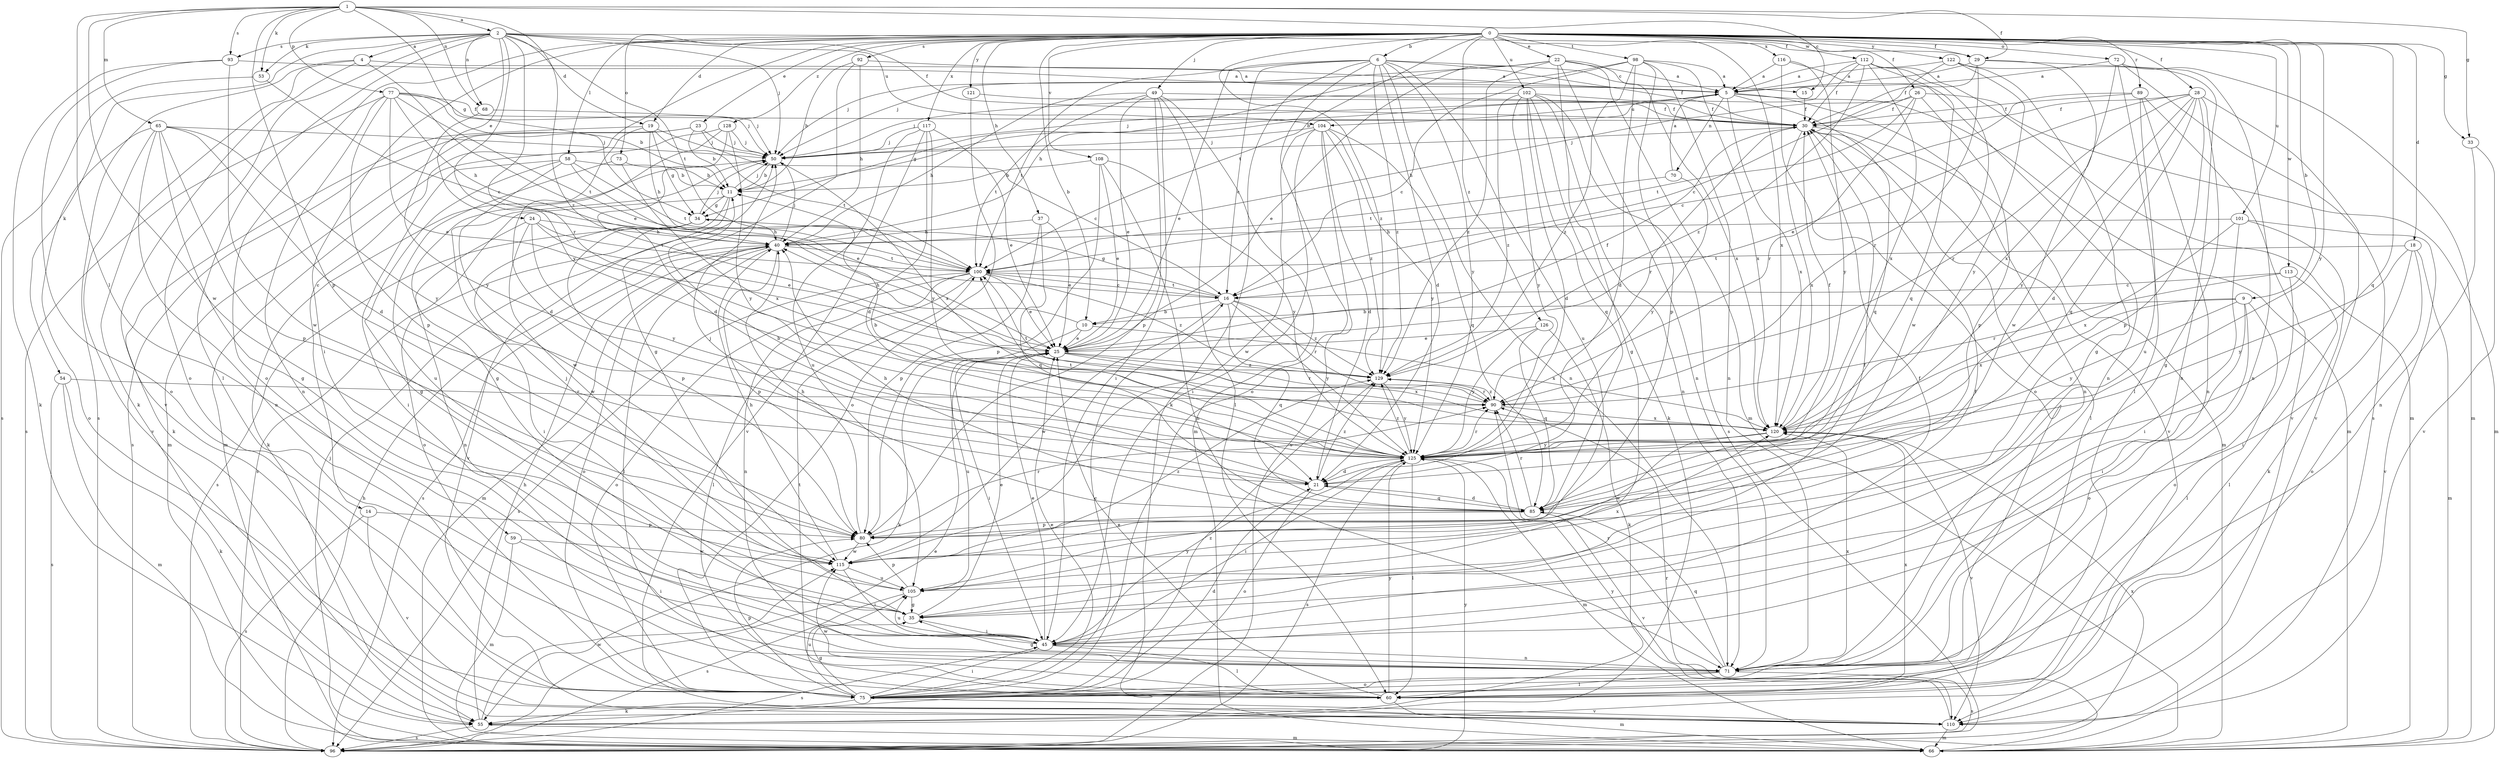 strict digraph  {
0;
1;
2;
4;
5;
6;
9;
10;
11;
14;
15;
16;
18;
19;
21;
22;
23;
24;
25;
26;
28;
29;
30;
33;
34;
35;
37;
40;
45;
49;
50;
53;
54;
55;
58;
59;
60;
65;
66;
68;
70;
71;
72;
73;
75;
77;
80;
85;
89;
90;
92;
93;
96;
98;
100;
101;
102;
104;
105;
108;
110;
112;
113;
115;
116;
117;
120;
121;
122;
125;
126;
128;
129;
0 -> 6  [label=b];
0 -> 9  [label=b];
0 -> 10  [label=b];
0 -> 14  [label=c];
0 -> 18  [label=d];
0 -> 19  [label=d];
0 -> 22  [label=e];
0 -> 23  [label=e];
0 -> 26  [label=f];
0 -> 28  [label=f];
0 -> 29  [label=f];
0 -> 33  [label=g];
0 -> 37  [label=h];
0 -> 45  [label=i];
0 -> 49  [label=j];
0 -> 58  [label=l];
0 -> 72  [label=o];
0 -> 73  [label=o];
0 -> 75  [label=o];
0 -> 85  [label=q];
0 -> 89  [label=r];
0 -> 92  [label=s];
0 -> 98  [label=t];
0 -> 100  [label=t];
0 -> 101  [label=u];
0 -> 102  [label=u];
0 -> 108  [label=v];
0 -> 112  [label=w];
0 -> 113  [label=w];
0 -> 116  [label=x];
0 -> 117  [label=x];
0 -> 120  [label=x];
0 -> 121  [label=y];
0 -> 122  [label=y];
0 -> 125  [label=y];
0 -> 126  [label=z];
0 -> 128  [label=z];
0 -> 129  [label=z];
1 -> 2  [label=a];
1 -> 15  [label=c];
1 -> 29  [label=f];
1 -> 33  [label=g];
1 -> 34  [label=g];
1 -> 53  [label=k];
1 -> 59  [label=l];
1 -> 65  [label=m];
1 -> 68  [label=n];
1 -> 77  [label=p];
1 -> 80  [label=p];
1 -> 93  [label=s];
1 -> 115  [label=w];
1 -> 129  [label=z];
2 -> 4  [label=a];
2 -> 19  [label=d];
2 -> 24  [label=e];
2 -> 29  [label=f];
2 -> 30  [label=f];
2 -> 50  [label=j];
2 -> 53  [label=k];
2 -> 54  [label=k];
2 -> 60  [label=l];
2 -> 68  [label=n];
2 -> 75  [label=o];
2 -> 90  [label=r];
2 -> 93  [label=s];
2 -> 100  [label=t];
2 -> 104  [label=u];
2 -> 125  [label=y];
4 -> 5  [label=a];
4 -> 25  [label=e];
4 -> 55  [label=k];
4 -> 96  [label=s];
4 -> 110  [label=v];
5 -> 34  [label=g];
5 -> 50  [label=j];
5 -> 66  [label=m];
5 -> 70  [label=n];
5 -> 71  [label=n];
5 -> 85  [label=q];
5 -> 104  [label=u];
5 -> 120  [label=x];
6 -> 15  [label=c];
6 -> 16  [label=c];
6 -> 21  [label=d];
6 -> 25  [label=e];
6 -> 30  [label=f];
6 -> 55  [label=k];
6 -> 71  [label=n];
6 -> 75  [label=o];
6 -> 100  [label=t];
6 -> 105  [label=u];
6 -> 125  [label=y];
6 -> 129  [label=z];
9 -> 10  [label=b];
9 -> 45  [label=i];
9 -> 60  [label=l];
9 -> 75  [label=o];
9 -> 120  [label=x];
9 -> 125  [label=y];
10 -> 25  [label=e];
10 -> 40  [label=h];
10 -> 55  [label=k];
10 -> 120  [label=x];
11 -> 34  [label=g];
11 -> 50  [label=j];
11 -> 75  [label=o];
11 -> 96  [label=s];
11 -> 110  [label=v];
14 -> 80  [label=p];
14 -> 96  [label=s];
14 -> 110  [label=v];
15 -> 30  [label=f];
16 -> 10  [label=b];
16 -> 34  [label=g];
16 -> 85  [label=q];
16 -> 90  [label=r];
16 -> 100  [label=t];
16 -> 115  [label=w];
16 -> 125  [label=y];
16 -> 129  [label=z];
18 -> 45  [label=i];
18 -> 66  [label=m];
18 -> 75  [label=o];
18 -> 100  [label=t];
18 -> 125  [label=y];
19 -> 21  [label=d];
19 -> 34  [label=g];
19 -> 40  [label=h];
19 -> 50  [label=j];
19 -> 55  [label=k];
19 -> 100  [label=t];
21 -> 11  [label=b];
21 -> 75  [label=o];
21 -> 85  [label=q];
21 -> 129  [label=z];
22 -> 5  [label=a];
22 -> 25  [label=e];
22 -> 35  [label=g];
22 -> 40  [label=h];
22 -> 50  [label=j];
22 -> 66  [label=m];
22 -> 71  [label=n];
22 -> 120  [label=x];
22 -> 129  [label=z];
23 -> 11  [label=b];
23 -> 16  [label=c];
23 -> 50  [label=j];
23 -> 66  [label=m];
23 -> 96  [label=s];
24 -> 25  [label=e];
24 -> 40  [label=h];
24 -> 71  [label=n];
24 -> 100  [label=t];
24 -> 115  [label=w];
24 -> 125  [label=y];
25 -> 30  [label=f];
25 -> 45  [label=i];
25 -> 90  [label=r];
25 -> 105  [label=u];
25 -> 120  [label=x];
25 -> 129  [label=z];
26 -> 30  [label=f];
26 -> 40  [label=h];
26 -> 66  [label=m];
26 -> 80  [label=p];
26 -> 90  [label=r];
26 -> 100  [label=t];
28 -> 21  [label=d];
28 -> 25  [label=e];
28 -> 30  [label=f];
28 -> 35  [label=g];
28 -> 80  [label=p];
28 -> 85  [label=q];
28 -> 90  [label=r];
28 -> 110  [label=v];
28 -> 125  [label=y];
29 -> 5  [label=a];
29 -> 30  [label=f];
29 -> 71  [label=n];
29 -> 90  [label=r];
29 -> 120  [label=x];
30 -> 50  [label=j];
30 -> 60  [label=l];
30 -> 66  [label=m];
30 -> 90  [label=r];
30 -> 110  [label=v];
30 -> 120  [label=x];
33 -> 71  [label=n];
33 -> 110  [label=v];
34 -> 40  [label=h];
34 -> 45  [label=i];
34 -> 50  [label=j];
34 -> 80  [label=p];
34 -> 96  [label=s];
35 -> 25  [label=e];
35 -> 30  [label=f];
35 -> 45  [label=i];
37 -> 25  [label=e];
37 -> 40  [label=h];
37 -> 80  [label=p];
37 -> 85  [label=q];
40 -> 50  [label=j];
40 -> 60  [label=l];
40 -> 66  [label=m];
40 -> 75  [label=o];
40 -> 80  [label=p];
40 -> 96  [label=s];
40 -> 100  [label=t];
45 -> 25  [label=e];
45 -> 30  [label=f];
45 -> 60  [label=l];
45 -> 71  [label=n];
45 -> 96  [label=s];
45 -> 105  [label=u];
45 -> 125  [label=y];
49 -> 25  [label=e];
49 -> 30  [label=f];
49 -> 40  [label=h];
49 -> 45  [label=i];
49 -> 60  [label=l];
49 -> 66  [label=m];
49 -> 80  [label=p];
49 -> 100  [label=t];
50 -> 11  [label=b];
50 -> 55  [label=k];
50 -> 120  [label=x];
53 -> 16  [label=c];
53 -> 96  [label=s];
54 -> 55  [label=k];
54 -> 66  [label=m];
54 -> 90  [label=r];
54 -> 96  [label=s];
55 -> 40  [label=h];
55 -> 66  [label=m];
55 -> 96  [label=s];
55 -> 115  [label=w];
58 -> 11  [label=b];
58 -> 25  [label=e];
58 -> 35  [label=g];
58 -> 45  [label=i];
58 -> 100  [label=t];
58 -> 115  [label=w];
59 -> 45  [label=i];
59 -> 66  [label=m];
59 -> 115  [label=w];
60 -> 25  [label=e];
60 -> 66  [label=m];
60 -> 100  [label=t];
60 -> 115  [label=w];
60 -> 120  [label=x];
60 -> 125  [label=y];
65 -> 21  [label=d];
65 -> 35  [label=g];
65 -> 50  [label=j];
65 -> 71  [label=n];
65 -> 75  [label=o];
65 -> 80  [label=p];
65 -> 110  [label=v];
65 -> 125  [label=y];
66 -> 50  [label=j];
66 -> 90  [label=r];
68 -> 50  [label=j];
68 -> 125  [label=y];
70 -> 5  [label=a];
70 -> 100  [label=t];
70 -> 125  [label=y];
71 -> 35  [label=g];
71 -> 60  [label=l];
71 -> 75  [label=o];
71 -> 85  [label=q];
71 -> 90  [label=r];
71 -> 96  [label=s];
71 -> 120  [label=x];
72 -> 5  [label=a];
72 -> 60  [label=l];
72 -> 66  [label=m];
72 -> 96  [label=s];
72 -> 115  [label=w];
73 -> 11  [label=b];
73 -> 105  [label=u];
73 -> 120  [label=x];
75 -> 16  [label=c];
75 -> 21  [label=d];
75 -> 25  [label=e];
75 -> 35  [label=g];
75 -> 45  [label=i];
75 -> 55  [label=k];
75 -> 80  [label=p];
75 -> 105  [label=u];
75 -> 110  [label=v];
75 -> 129  [label=z];
77 -> 11  [label=b];
77 -> 25  [label=e];
77 -> 30  [label=f];
77 -> 40  [label=h];
77 -> 50  [label=j];
77 -> 71  [label=n];
77 -> 80  [label=p];
77 -> 96  [label=s];
77 -> 100  [label=t];
80 -> 40  [label=h];
80 -> 90  [label=r];
80 -> 115  [label=w];
85 -> 21  [label=d];
85 -> 40  [label=h];
85 -> 50  [label=j];
85 -> 80  [label=p];
85 -> 90  [label=r];
85 -> 110  [label=v];
89 -> 16  [label=c];
89 -> 30  [label=f];
89 -> 71  [label=n];
89 -> 105  [label=u];
89 -> 110  [label=v];
90 -> 100  [label=t];
90 -> 120  [label=x];
90 -> 129  [label=z];
92 -> 5  [label=a];
92 -> 11  [label=b];
92 -> 35  [label=g];
92 -> 40  [label=h];
93 -> 5  [label=a];
93 -> 55  [label=k];
93 -> 75  [label=o];
93 -> 115  [label=w];
96 -> 25  [label=e];
96 -> 40  [label=h];
96 -> 120  [label=x];
96 -> 125  [label=y];
98 -> 5  [label=a];
98 -> 16  [label=c];
98 -> 21  [label=d];
98 -> 50  [label=j];
98 -> 71  [label=n];
98 -> 80  [label=p];
98 -> 120  [label=x];
98 -> 129  [label=z];
100 -> 16  [label=c];
100 -> 25  [label=e];
100 -> 60  [label=l];
100 -> 71  [label=n];
100 -> 75  [label=o];
100 -> 96  [label=s];
100 -> 129  [label=z];
101 -> 40  [label=h];
101 -> 45  [label=i];
101 -> 55  [label=k];
101 -> 110  [label=v];
101 -> 120  [label=x];
102 -> 21  [label=d];
102 -> 30  [label=f];
102 -> 50  [label=j];
102 -> 55  [label=k];
102 -> 71  [label=n];
102 -> 85  [label=q];
102 -> 96  [label=s];
102 -> 125  [label=y];
102 -> 129  [label=z];
104 -> 21  [label=d];
104 -> 45  [label=i];
104 -> 50  [label=j];
104 -> 85  [label=q];
104 -> 96  [label=s];
104 -> 115  [label=w];
104 -> 125  [label=y];
104 -> 129  [label=z];
105 -> 30  [label=f];
105 -> 35  [label=g];
105 -> 50  [label=j];
105 -> 80  [label=p];
105 -> 96  [label=s];
105 -> 120  [label=x];
108 -> 11  [label=b];
108 -> 25  [label=e];
108 -> 71  [label=n];
108 -> 80  [label=p];
108 -> 125  [label=y];
110 -> 66  [label=m];
110 -> 125  [label=y];
112 -> 5  [label=a];
112 -> 11  [label=b];
112 -> 30  [label=f];
112 -> 66  [label=m];
112 -> 85  [label=q];
112 -> 115  [label=w];
112 -> 120  [label=x];
112 -> 129  [label=z];
113 -> 16  [label=c];
113 -> 60  [label=l];
113 -> 75  [label=o];
113 -> 90  [label=r];
115 -> 40  [label=h];
115 -> 45  [label=i];
115 -> 105  [label=u];
115 -> 129  [label=z];
116 -> 5  [label=a];
116 -> 71  [label=n];
116 -> 75  [label=o];
116 -> 125  [label=y];
117 -> 21  [label=d];
117 -> 25  [label=e];
117 -> 50  [label=j];
117 -> 105  [label=u];
117 -> 110  [label=v];
117 -> 125  [label=y];
120 -> 30  [label=f];
120 -> 110  [label=v];
120 -> 115  [label=w];
120 -> 125  [label=y];
121 -> 30  [label=f];
121 -> 75  [label=o];
122 -> 5  [label=a];
122 -> 16  [label=c];
122 -> 35  [label=g];
122 -> 71  [label=n];
122 -> 125  [label=y];
125 -> 11  [label=b];
125 -> 21  [label=d];
125 -> 45  [label=i];
125 -> 60  [label=l];
125 -> 66  [label=m];
125 -> 90  [label=r];
125 -> 96  [label=s];
125 -> 100  [label=t];
125 -> 129  [label=z];
126 -> 25  [label=e];
126 -> 55  [label=k];
126 -> 85  [label=q];
126 -> 125  [label=y];
128 -> 21  [label=d];
128 -> 35  [label=g];
128 -> 50  [label=j];
128 -> 66  [label=m];
128 -> 125  [label=y];
129 -> 90  [label=r];
129 -> 125  [label=y];
}
